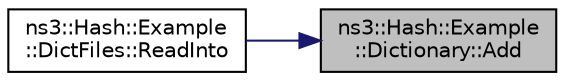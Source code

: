 digraph "ns3::Hash::Example::Dictionary::Add"
{
 // LATEX_PDF_SIZE
  edge [fontname="Helvetica",fontsize="10",labelfontname="Helvetica",labelfontsize="10"];
  node [fontname="Helvetica",fontsize="10",shape=record];
  rankdir="RL";
  Node1 [label="ns3::Hash::Example\l::Dictionary::Add",height=0.2,width=0.4,color="black", fillcolor="grey75", style="filled", fontcolor="black",tooltip="Add a Collider containing a hash function."];
  Node1 -> Node2 [dir="back",color="midnightblue",fontsize="10",style="solid",fontname="Helvetica"];
  Node2 [label="ns3::Hash::Example\l::DictFiles::ReadInto",height=0.2,width=0.4,color="black", fillcolor="white", style="filled",URL="$classns3_1_1_hash_1_1_example_1_1_dict_files.html#a59e6e06d279091c6163ba0282d25b778",tooltip="Add phrases from the files into the dict."];
}
